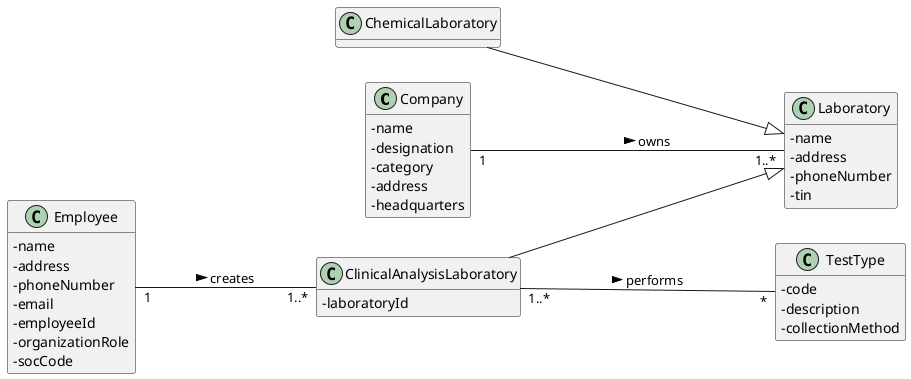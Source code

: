 @startuml
hide methods
left to right direction
skinparam classAttributeIconSize 0



class Company{
-name
-designation
-category
-address
-headquarters
}

class Laboratory {
  -name
  -address
  -phoneNumber
  -tin
}

class ClinicalAnalysisLaboratory {
  -laboratoryId
}

class TestType{
-code
-description
-collectionMethod
}

class ChemicalLaboratory{

}

class Employee{
-name
-address
-phoneNumber
-email
-employeeId
-organizationRole
-socCode
}

Company "1"---- "1..*" Laboratory : owns >
ClinicalAnalysisLaboratory ----|> Laboratory
ClinicalAnalysisLaboratory "1..*"----"*" TestType : performs >
Employee "1"---"1..*"ClinicalAnalysisLaboratory : creates >
ChemicalLaboratory ----|> Laboratory



@enduml
